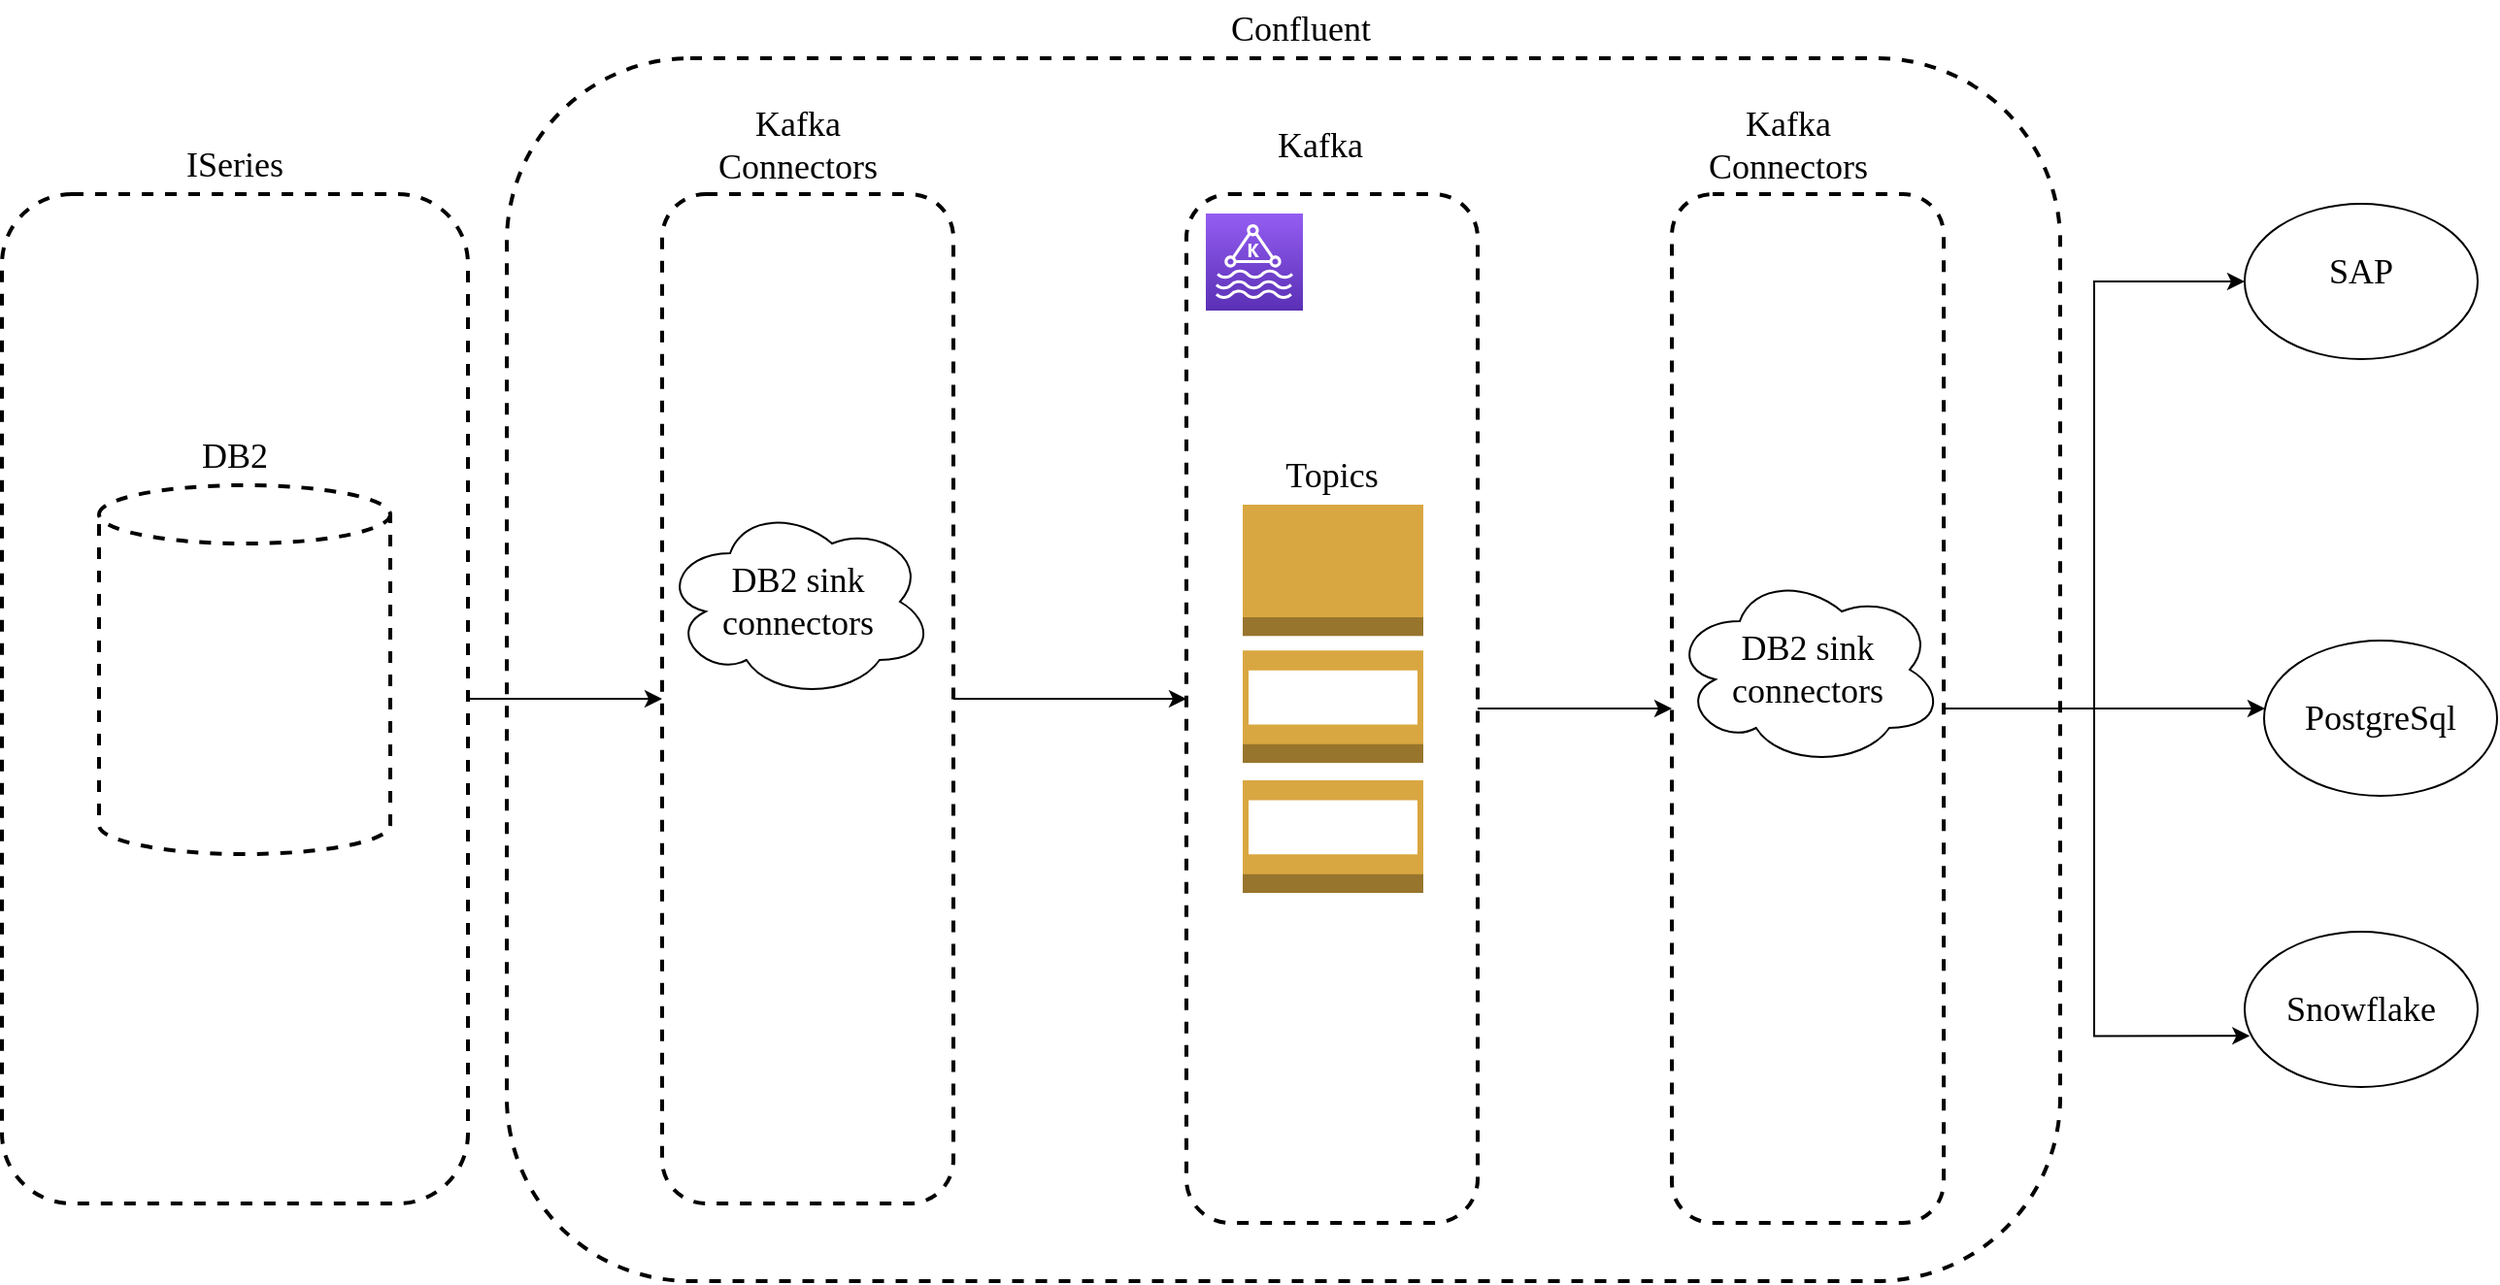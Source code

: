 <mxfile version="21.3.4" type="github">
  <diagram name="Page-1" id="VQZdKpPrleIzMY6RpKWf">
    <mxGraphModel dx="1575" dy="1760" grid="1" gridSize="10" guides="1" tooltips="1" connect="1" arrows="1" fold="1" page="1" pageScale="1" pageWidth="850" pageHeight="1100" math="0" shadow="0">
      <root>
        <mxCell id="0" />
        <mxCell id="1" parent="0" />
        <mxCell id="w8bIDwmrlHGL5h1LT7zL-42" value="" style="rounded=1;whiteSpace=wrap;html=1;dashed=1;strokeWidth=2;" vertex="1" parent="1">
          <mxGeometry x="320" width="800" height="630" as="geometry" />
        </mxCell>
        <mxCell id="w8bIDwmrlHGL5h1LT7zL-29" style="edgeStyle=orthogonalEdgeStyle;rounded=0;orthogonalLoop=1;jettySize=auto;html=1;entryX=0;entryY=0.5;entryDx=0;entryDy=0;" edge="1" parent="1" source="w8bIDwmrlHGL5h1LT7zL-2" target="w8bIDwmrlHGL5h1LT7zL-9">
          <mxGeometry relative="1" as="geometry" />
        </mxCell>
        <mxCell id="w8bIDwmrlHGL5h1LT7zL-2" value="" style="rounded=1;whiteSpace=wrap;html=1;strokeWidth=2;dashed=1;" vertex="1" parent="1">
          <mxGeometry x="60" y="70" width="240" height="520" as="geometry" />
        </mxCell>
        <mxCell id="w8bIDwmrlHGL5h1LT7zL-3" value="&lt;font face=&quot;Times New Roman&quot; style=&quot;font-size: 18px;&quot;&gt;ISeries&lt;/font&gt;" style="text;html=1;strokeColor=none;fillColor=none;align=center;verticalAlign=middle;whiteSpace=wrap;rounded=0;" vertex="1" parent="1">
          <mxGeometry x="150" y="40" width="60" height="30" as="geometry" />
        </mxCell>
        <mxCell id="w8bIDwmrlHGL5h1LT7zL-4" value="" style="shape=cylinder3;whiteSpace=wrap;html=1;boundedLbl=1;backgroundOutline=1;size=15;dashed=1;strokeWidth=2;" vertex="1" parent="1">
          <mxGeometry x="110" y="220" width="150" height="190" as="geometry" />
        </mxCell>
        <mxCell id="w8bIDwmrlHGL5h1LT7zL-5" value="&lt;font style=&quot;font-size: 18px;&quot; face=&quot;Times New Roman&quot;&gt;DB2&lt;/font&gt;" style="text;html=1;strokeColor=none;fillColor=none;align=center;verticalAlign=middle;whiteSpace=wrap;rounded=0;" vertex="1" parent="1">
          <mxGeometry x="150" y="190" width="60" height="30" as="geometry" />
        </mxCell>
        <mxCell id="w8bIDwmrlHGL5h1LT7zL-31" style="edgeStyle=orthogonalEdgeStyle;rounded=0;orthogonalLoop=1;jettySize=auto;html=1;entryX=0;entryY=0.5;entryDx=0;entryDy=0;" edge="1" parent="1" source="w8bIDwmrlHGL5h1LT7zL-6" target="w8bIDwmrlHGL5h1LT7zL-27">
          <mxGeometry relative="1" as="geometry" />
        </mxCell>
        <mxCell id="w8bIDwmrlHGL5h1LT7zL-6" value="" style="rounded=1;whiteSpace=wrap;html=1;strokeWidth=2;dashed=1;" vertex="1" parent="1">
          <mxGeometry x="670" y="70" width="150" height="530" as="geometry" />
        </mxCell>
        <mxCell id="w8bIDwmrlHGL5h1LT7zL-7" value="&lt;font style=&quot;font-size: 18px;&quot; face=&quot;Times New Roman&quot;&gt;Confluent&lt;/font&gt;" style="text;html=1;strokeColor=none;fillColor=none;align=center;verticalAlign=middle;whiteSpace=wrap;rounded=0;" vertex="1" parent="1">
          <mxGeometry x="699" y="-30" width="60" height="30" as="geometry" />
        </mxCell>
        <mxCell id="w8bIDwmrlHGL5h1LT7zL-8" value="" style="sketch=0;points=[[0,0,0],[0.25,0,0],[0.5,0,0],[0.75,0,0],[1,0,0],[0,1,0],[0.25,1,0],[0.5,1,0],[0.75,1,0],[1,1,0],[0,0.25,0],[0,0.5,0],[0,0.75,0],[1,0.25,0],[1,0.5,0],[1,0.75,0]];outlineConnect=0;fontColor=#232F3E;gradientColor=#945DF2;gradientDirection=north;fillColor=#5A30B5;strokeColor=#ffffff;dashed=0;verticalLabelPosition=bottom;verticalAlign=top;align=center;html=1;fontSize=12;fontStyle=0;aspect=fixed;shape=mxgraph.aws4.resourceIcon;resIcon=mxgraph.aws4.managed_streaming_for_kafka;" vertex="1" parent="1">
          <mxGeometry x="680" y="80" width="50" height="50" as="geometry" />
        </mxCell>
        <mxCell id="w8bIDwmrlHGL5h1LT7zL-46" style="edgeStyle=orthogonalEdgeStyle;rounded=0;orthogonalLoop=1;jettySize=auto;html=1;" edge="1" parent="1" source="w8bIDwmrlHGL5h1LT7zL-9">
          <mxGeometry relative="1" as="geometry">
            <mxPoint x="670" y="330" as="targetPoint" />
            <Array as="points">
              <mxPoint x="670" y="330" />
            </Array>
          </mxGeometry>
        </mxCell>
        <mxCell id="w8bIDwmrlHGL5h1LT7zL-9" value="" style="rounded=1;whiteSpace=wrap;html=1;strokeWidth=2;dashed=1;" vertex="1" parent="1">
          <mxGeometry x="400" y="70" width="150" height="520" as="geometry" />
        </mxCell>
        <mxCell id="w8bIDwmrlHGL5h1LT7zL-10" value="&lt;font style=&quot;font-size: 18px;&quot; face=&quot;Times New Roman&quot;&gt;Kafka Connectors&lt;/font&gt;" style="text;html=1;strokeColor=none;fillColor=none;align=center;verticalAlign=middle;whiteSpace=wrap;rounded=0;" vertex="1" parent="1">
          <mxGeometry x="440" y="30" width="60" height="30" as="geometry" />
        </mxCell>
        <mxCell id="w8bIDwmrlHGL5h1LT7zL-11" value="" style="outlineConnect=0;dashed=0;verticalLabelPosition=bottom;verticalAlign=top;align=center;html=1;shape=mxgraph.aws3.topic_2;fillColor=#D9A741;gradientColor=none;" vertex="1" parent="1">
          <mxGeometry x="699" y="230" width="93" height="200" as="geometry" />
        </mxCell>
        <mxCell id="w8bIDwmrlHGL5h1LT7zL-12" value="&lt;font style=&quot;font-size: 18px;&quot; face=&quot;Times New Roman&quot;&gt;Topics&lt;/font&gt;" style="text;html=1;strokeColor=none;fillColor=none;align=center;verticalAlign=middle;whiteSpace=wrap;rounded=0;" vertex="1" parent="1">
          <mxGeometry x="715" y="200" width="60" height="30" as="geometry" />
        </mxCell>
        <mxCell id="w8bIDwmrlHGL5h1LT7zL-19" value="" style="ellipse;whiteSpace=wrap;html=1;" vertex="1" parent="1">
          <mxGeometry x="1215" y="75" width="120" height="80" as="geometry" />
        </mxCell>
        <mxCell id="w8bIDwmrlHGL5h1LT7zL-21" value="" style="ellipse;whiteSpace=wrap;html=1;" vertex="1" parent="1">
          <mxGeometry x="1215" y="450" width="120" height="80" as="geometry" />
        </mxCell>
        <mxCell id="w8bIDwmrlHGL5h1LT7zL-22" value="&lt;font face=&quot;Times New Roman&quot; style=&quot;font-size: 18px;&quot;&gt;DB2 sink connectors&lt;/font&gt;" style="ellipse;shape=cloud;whiteSpace=wrap;html=1;" vertex="1" parent="1">
          <mxGeometry x="400" y="230" width="140" height="100" as="geometry" />
        </mxCell>
        <mxCell id="w8bIDwmrlHGL5h1LT7zL-23" value="&lt;font style=&quot;font-size: 18px;&quot; face=&quot;Times New Roman&quot;&gt;SAP&lt;/font&gt;" style="text;html=1;strokeColor=none;fillColor=none;align=center;verticalAlign=middle;whiteSpace=wrap;rounded=0;" vertex="1" parent="1">
          <mxGeometry x="1245" y="95" width="60" height="30" as="geometry" />
        </mxCell>
        <mxCell id="w8bIDwmrlHGL5h1LT7zL-25" value="&lt;font style=&quot;font-size: 18px;&quot; face=&quot;Times New Roman&quot;&gt;Snowflake&lt;/font&gt;" style="text;html=1;strokeColor=none;fillColor=none;align=center;verticalAlign=middle;whiteSpace=wrap;rounded=0;" vertex="1" parent="1">
          <mxGeometry x="1245" y="475" width="60" height="30" as="geometry" />
        </mxCell>
        <mxCell id="w8bIDwmrlHGL5h1LT7zL-26" value="&lt;font face=&quot;Times New Roman&quot; style=&quot;font-size: 18px;&quot;&gt;Kafka Connectors&lt;/font&gt;" style="text;html=1;strokeColor=none;fillColor=none;align=center;verticalAlign=middle;whiteSpace=wrap;rounded=0;" vertex="1" parent="1">
          <mxGeometry x="950" y="30" width="60" height="30" as="geometry" />
        </mxCell>
        <mxCell id="w8bIDwmrlHGL5h1LT7zL-32" style="edgeStyle=orthogonalEdgeStyle;rounded=0;orthogonalLoop=1;jettySize=auto;html=1;entryX=0;entryY=0.5;entryDx=0;entryDy=0;" edge="1" parent="1" source="w8bIDwmrlHGL5h1LT7zL-27" target="w8bIDwmrlHGL5h1LT7zL-19">
          <mxGeometry relative="1" as="geometry" />
        </mxCell>
        <mxCell id="w8bIDwmrlHGL5h1LT7zL-40" style="edgeStyle=orthogonalEdgeStyle;rounded=0;orthogonalLoop=1;jettySize=auto;html=1;entryX=0.022;entryY=0.671;entryDx=0;entryDy=0;entryPerimeter=0;" edge="1" parent="1" source="w8bIDwmrlHGL5h1LT7zL-27" target="w8bIDwmrlHGL5h1LT7zL-21">
          <mxGeometry relative="1" as="geometry" />
        </mxCell>
        <mxCell id="w8bIDwmrlHGL5h1LT7zL-41" style="edgeStyle=orthogonalEdgeStyle;rounded=0;orthogonalLoop=1;jettySize=auto;html=1;" edge="1" parent="1" source="w8bIDwmrlHGL5h1LT7zL-27" target="w8bIDwmrlHGL5h1LT7zL-35">
          <mxGeometry relative="1" as="geometry">
            <Array as="points">
              <mxPoint x="1180" y="335" />
              <mxPoint x="1180" y="335" />
            </Array>
          </mxGeometry>
        </mxCell>
        <mxCell id="w8bIDwmrlHGL5h1LT7zL-27" value="" style="rounded=1;whiteSpace=wrap;html=1;strokeWidth=2;dashed=1;" vertex="1" parent="1">
          <mxGeometry x="920" y="70" width="140" height="530" as="geometry" />
        </mxCell>
        <mxCell id="w8bIDwmrlHGL5h1LT7zL-28" value="&lt;font face=&quot;Times New Roman&quot; style=&quot;font-size: 18px;&quot;&gt;DB2 sink connectors&lt;/font&gt;" style="ellipse;shape=cloud;whiteSpace=wrap;html=1;" vertex="1" parent="1">
          <mxGeometry x="920" y="265" width="140" height="100" as="geometry" />
        </mxCell>
        <mxCell id="w8bIDwmrlHGL5h1LT7zL-35" value="" style="ellipse;whiteSpace=wrap;html=1;" vertex="1" parent="1">
          <mxGeometry x="1225" y="300" width="120" height="80" as="geometry" />
        </mxCell>
        <mxCell id="w8bIDwmrlHGL5h1LT7zL-36" value="&lt;font style=&quot;font-size: 18px;&quot; face=&quot;Times New Roman&quot;&gt;PostgreSql&lt;/font&gt;" style="text;html=1;strokeColor=none;fillColor=none;align=center;verticalAlign=middle;whiteSpace=wrap;rounded=0;" vertex="1" parent="1">
          <mxGeometry x="1255" y="325" width="60" height="30" as="geometry" />
        </mxCell>
        <mxCell id="w8bIDwmrlHGL5h1LT7zL-44" value="&lt;font style=&quot;font-size: 18px;&quot; face=&quot;Times New Roman&quot;&gt;Kafka&lt;/font&gt;" style="text;html=1;strokeColor=none;fillColor=none;align=center;verticalAlign=middle;whiteSpace=wrap;rounded=0;" vertex="1" parent="1">
          <mxGeometry x="709" y="30" width="60" height="30" as="geometry" />
        </mxCell>
      </root>
    </mxGraphModel>
  </diagram>
</mxfile>
